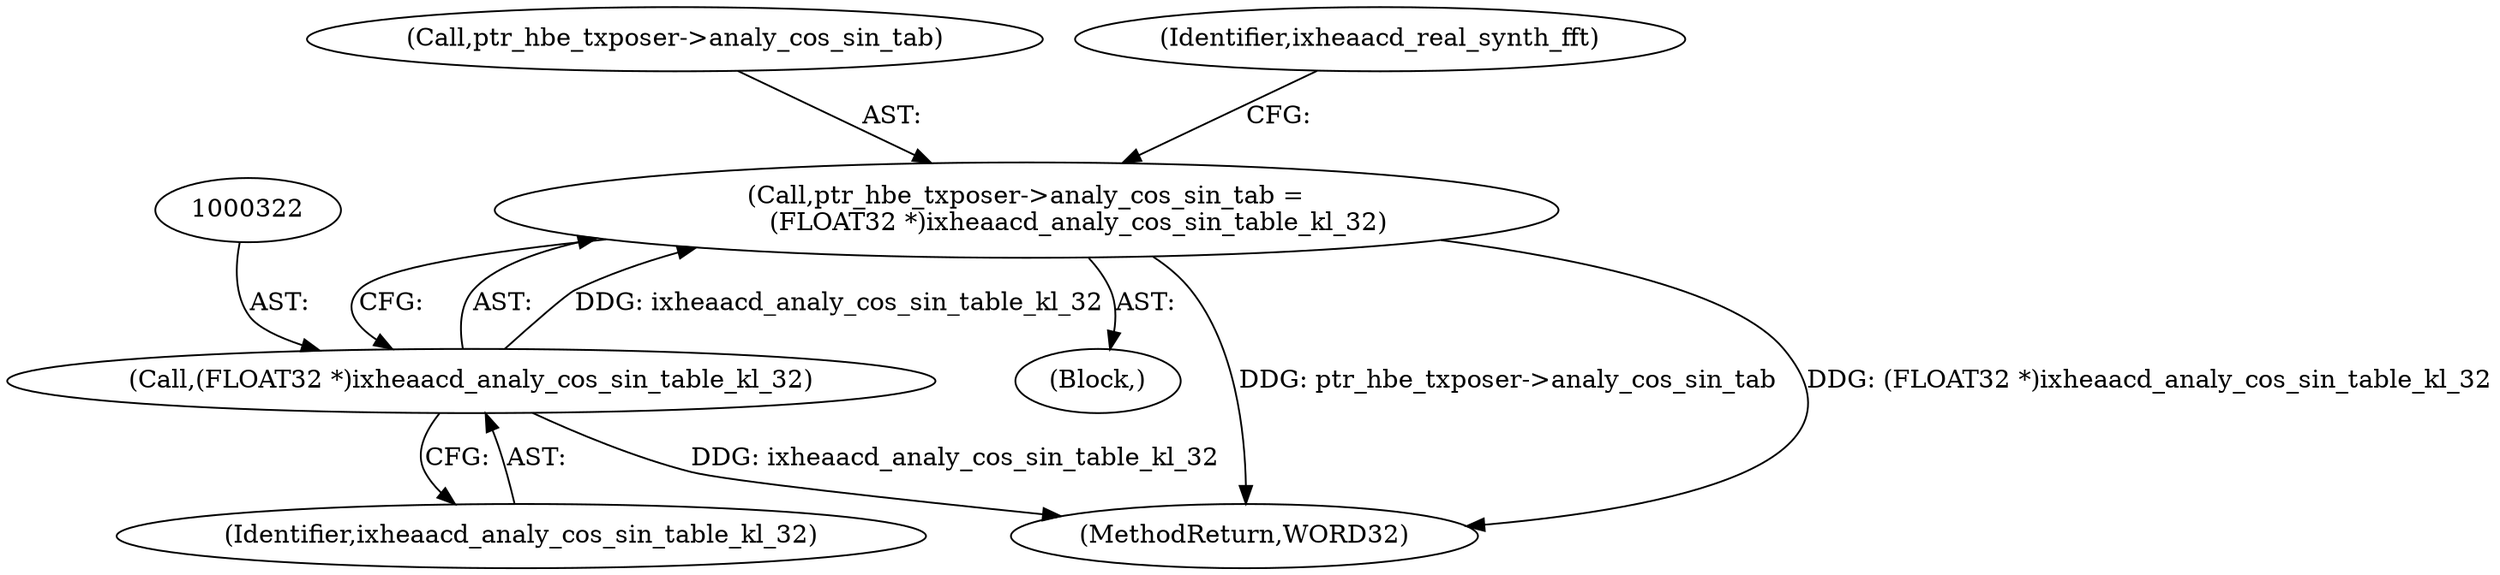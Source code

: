 digraph "0_Android_04e8cd58f075bec5892e369c8deebca9c67e855c_4@pointer" {
"1000317" [label="(Call,ptr_hbe_txposer->analy_cos_sin_tab =\n             (FLOAT32 *)ixheaacd_analy_cos_sin_table_kl_32)"];
"1000321" [label="(Call,(FLOAT32 *)ixheaacd_analy_cos_sin_table_kl_32)"];
"1000236" [label="(Block,)"];
"1000571" [label="(MethodReturn,WORD32)"];
"1000318" [label="(Call,ptr_hbe_txposer->analy_cos_sin_tab)"];
"1000325" [label="(Identifier,ixheaacd_real_synth_fft)"];
"1000317" [label="(Call,ptr_hbe_txposer->analy_cos_sin_tab =\n             (FLOAT32 *)ixheaacd_analy_cos_sin_table_kl_32)"];
"1000321" [label="(Call,(FLOAT32 *)ixheaacd_analy_cos_sin_table_kl_32)"];
"1000323" [label="(Identifier,ixheaacd_analy_cos_sin_table_kl_32)"];
"1000317" -> "1000236"  [label="AST: "];
"1000317" -> "1000321"  [label="CFG: "];
"1000318" -> "1000317"  [label="AST: "];
"1000321" -> "1000317"  [label="AST: "];
"1000325" -> "1000317"  [label="CFG: "];
"1000317" -> "1000571"  [label="DDG: ptr_hbe_txposer->analy_cos_sin_tab"];
"1000317" -> "1000571"  [label="DDG: (FLOAT32 *)ixheaacd_analy_cos_sin_table_kl_32"];
"1000321" -> "1000317"  [label="DDG: ixheaacd_analy_cos_sin_table_kl_32"];
"1000321" -> "1000323"  [label="CFG: "];
"1000322" -> "1000321"  [label="AST: "];
"1000323" -> "1000321"  [label="AST: "];
"1000321" -> "1000571"  [label="DDG: ixheaacd_analy_cos_sin_table_kl_32"];
}
